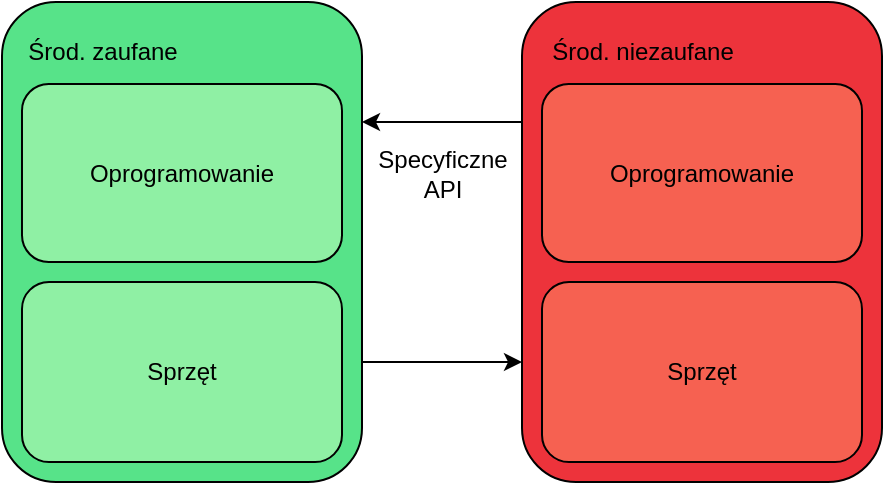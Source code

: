 <mxfile version="24.7.17">
  <diagram name="Page-1" id="-lkhmRugZQ7KXmKLj7Mv">
    <mxGraphModel dx="637" dy="331" grid="1" gridSize="10" guides="1" tooltips="1" connect="1" arrows="1" fold="1" page="1" pageScale="1" pageWidth="850" pageHeight="1100" math="0" shadow="0">
      <root>
        <mxCell id="0" />
        <mxCell id="1" parent="0" />
        <mxCell id="kx7U4rt3taCti0dy5ceR-12" style="edgeStyle=orthogonalEdgeStyle;rounded=0;orthogonalLoop=1;jettySize=auto;html=1;exitX=1;exitY=0.75;exitDx=0;exitDy=0;entryX=0;entryY=0.75;entryDx=0;entryDy=0;" edge="1" parent="1" source="kx7U4rt3taCti0dy5ceR-1" target="kx7U4rt3taCti0dy5ceR-2">
          <mxGeometry relative="1" as="geometry" />
        </mxCell>
        <mxCell id="kx7U4rt3taCti0dy5ceR-1" value="" style="rounded=1;whiteSpace=wrap;html=1;fillColor=#57e389;" vertex="1" parent="1">
          <mxGeometry x="200" y="380" width="180" height="240" as="geometry" />
        </mxCell>
        <mxCell id="kx7U4rt3taCti0dy5ceR-2" value="" style="rounded=1;whiteSpace=wrap;html=1;fillColor=#ed333b;" vertex="1" parent="1">
          <mxGeometry x="460" y="380" width="180" height="240" as="geometry" />
        </mxCell>
        <mxCell id="kx7U4rt3taCti0dy5ceR-3" value="Środ. zaufane" style="text;html=1;align=center;verticalAlign=middle;resizable=0;points=[];autosize=1;strokeColor=none;fillColor=none;" vertex="1" parent="1">
          <mxGeometry x="200" y="390" width="100" height="30" as="geometry" />
        </mxCell>
        <mxCell id="kx7U4rt3taCti0dy5ceR-4" value="Środ. niezaufane" style="text;html=1;align=center;verticalAlign=middle;resizable=0;points=[];autosize=1;strokeColor=none;fillColor=none;" vertex="1" parent="1">
          <mxGeometry x="465" y="390" width="110" height="30" as="geometry" />
        </mxCell>
        <mxCell id="kx7U4rt3taCti0dy5ceR-5" value="Oprogramowanie" style="rounded=1;whiteSpace=wrap;html=1;fillColor=#8ff0a4;" vertex="1" parent="1">
          <mxGeometry x="210" y="421" width="160" height="89" as="geometry" />
        </mxCell>
        <mxCell id="kx7U4rt3taCti0dy5ceR-8" value="Sprzęt" style="rounded=1;whiteSpace=wrap;html=1;fillColor=#8ff0a4;" vertex="1" parent="1">
          <mxGeometry x="210" y="520" width="160" height="90" as="geometry" />
        </mxCell>
        <mxCell id="kx7U4rt3taCti0dy5ceR-9" value="Oprogramowanie" style="rounded=1;whiteSpace=wrap;html=1;fillColor=#f66151;" vertex="1" parent="1">
          <mxGeometry x="470" y="421" width="160" height="89" as="geometry" />
        </mxCell>
        <mxCell id="kx7U4rt3taCti0dy5ceR-10" value="Sprzęt" style="rounded=1;whiteSpace=wrap;html=1;fillColor=#f66151;" vertex="1" parent="1">
          <mxGeometry x="470" y="520" width="160" height="90" as="geometry" />
        </mxCell>
        <mxCell id="kx7U4rt3taCti0dy5ceR-11" style="edgeStyle=orthogonalEdgeStyle;rounded=0;orthogonalLoop=1;jettySize=auto;html=1;exitX=0;exitY=0.25;exitDx=0;exitDy=0;entryX=1;entryY=0.25;entryDx=0;entryDy=0;" edge="1" parent="1" source="kx7U4rt3taCti0dy5ceR-2" target="kx7U4rt3taCti0dy5ceR-1">
          <mxGeometry relative="1" as="geometry" />
        </mxCell>
        <mxCell id="kx7U4rt3taCti0dy5ceR-13" value="&lt;div&gt;Specyficzne&lt;/div&gt;&lt;div&gt;API&lt;br&gt;&lt;/div&gt;" style="text;html=1;align=center;verticalAlign=middle;resizable=0;points=[];autosize=1;strokeColor=none;fillColor=none;" vertex="1" parent="1">
          <mxGeometry x="375" y="445.5" width="90" height="40" as="geometry" />
        </mxCell>
      </root>
    </mxGraphModel>
  </diagram>
</mxfile>
